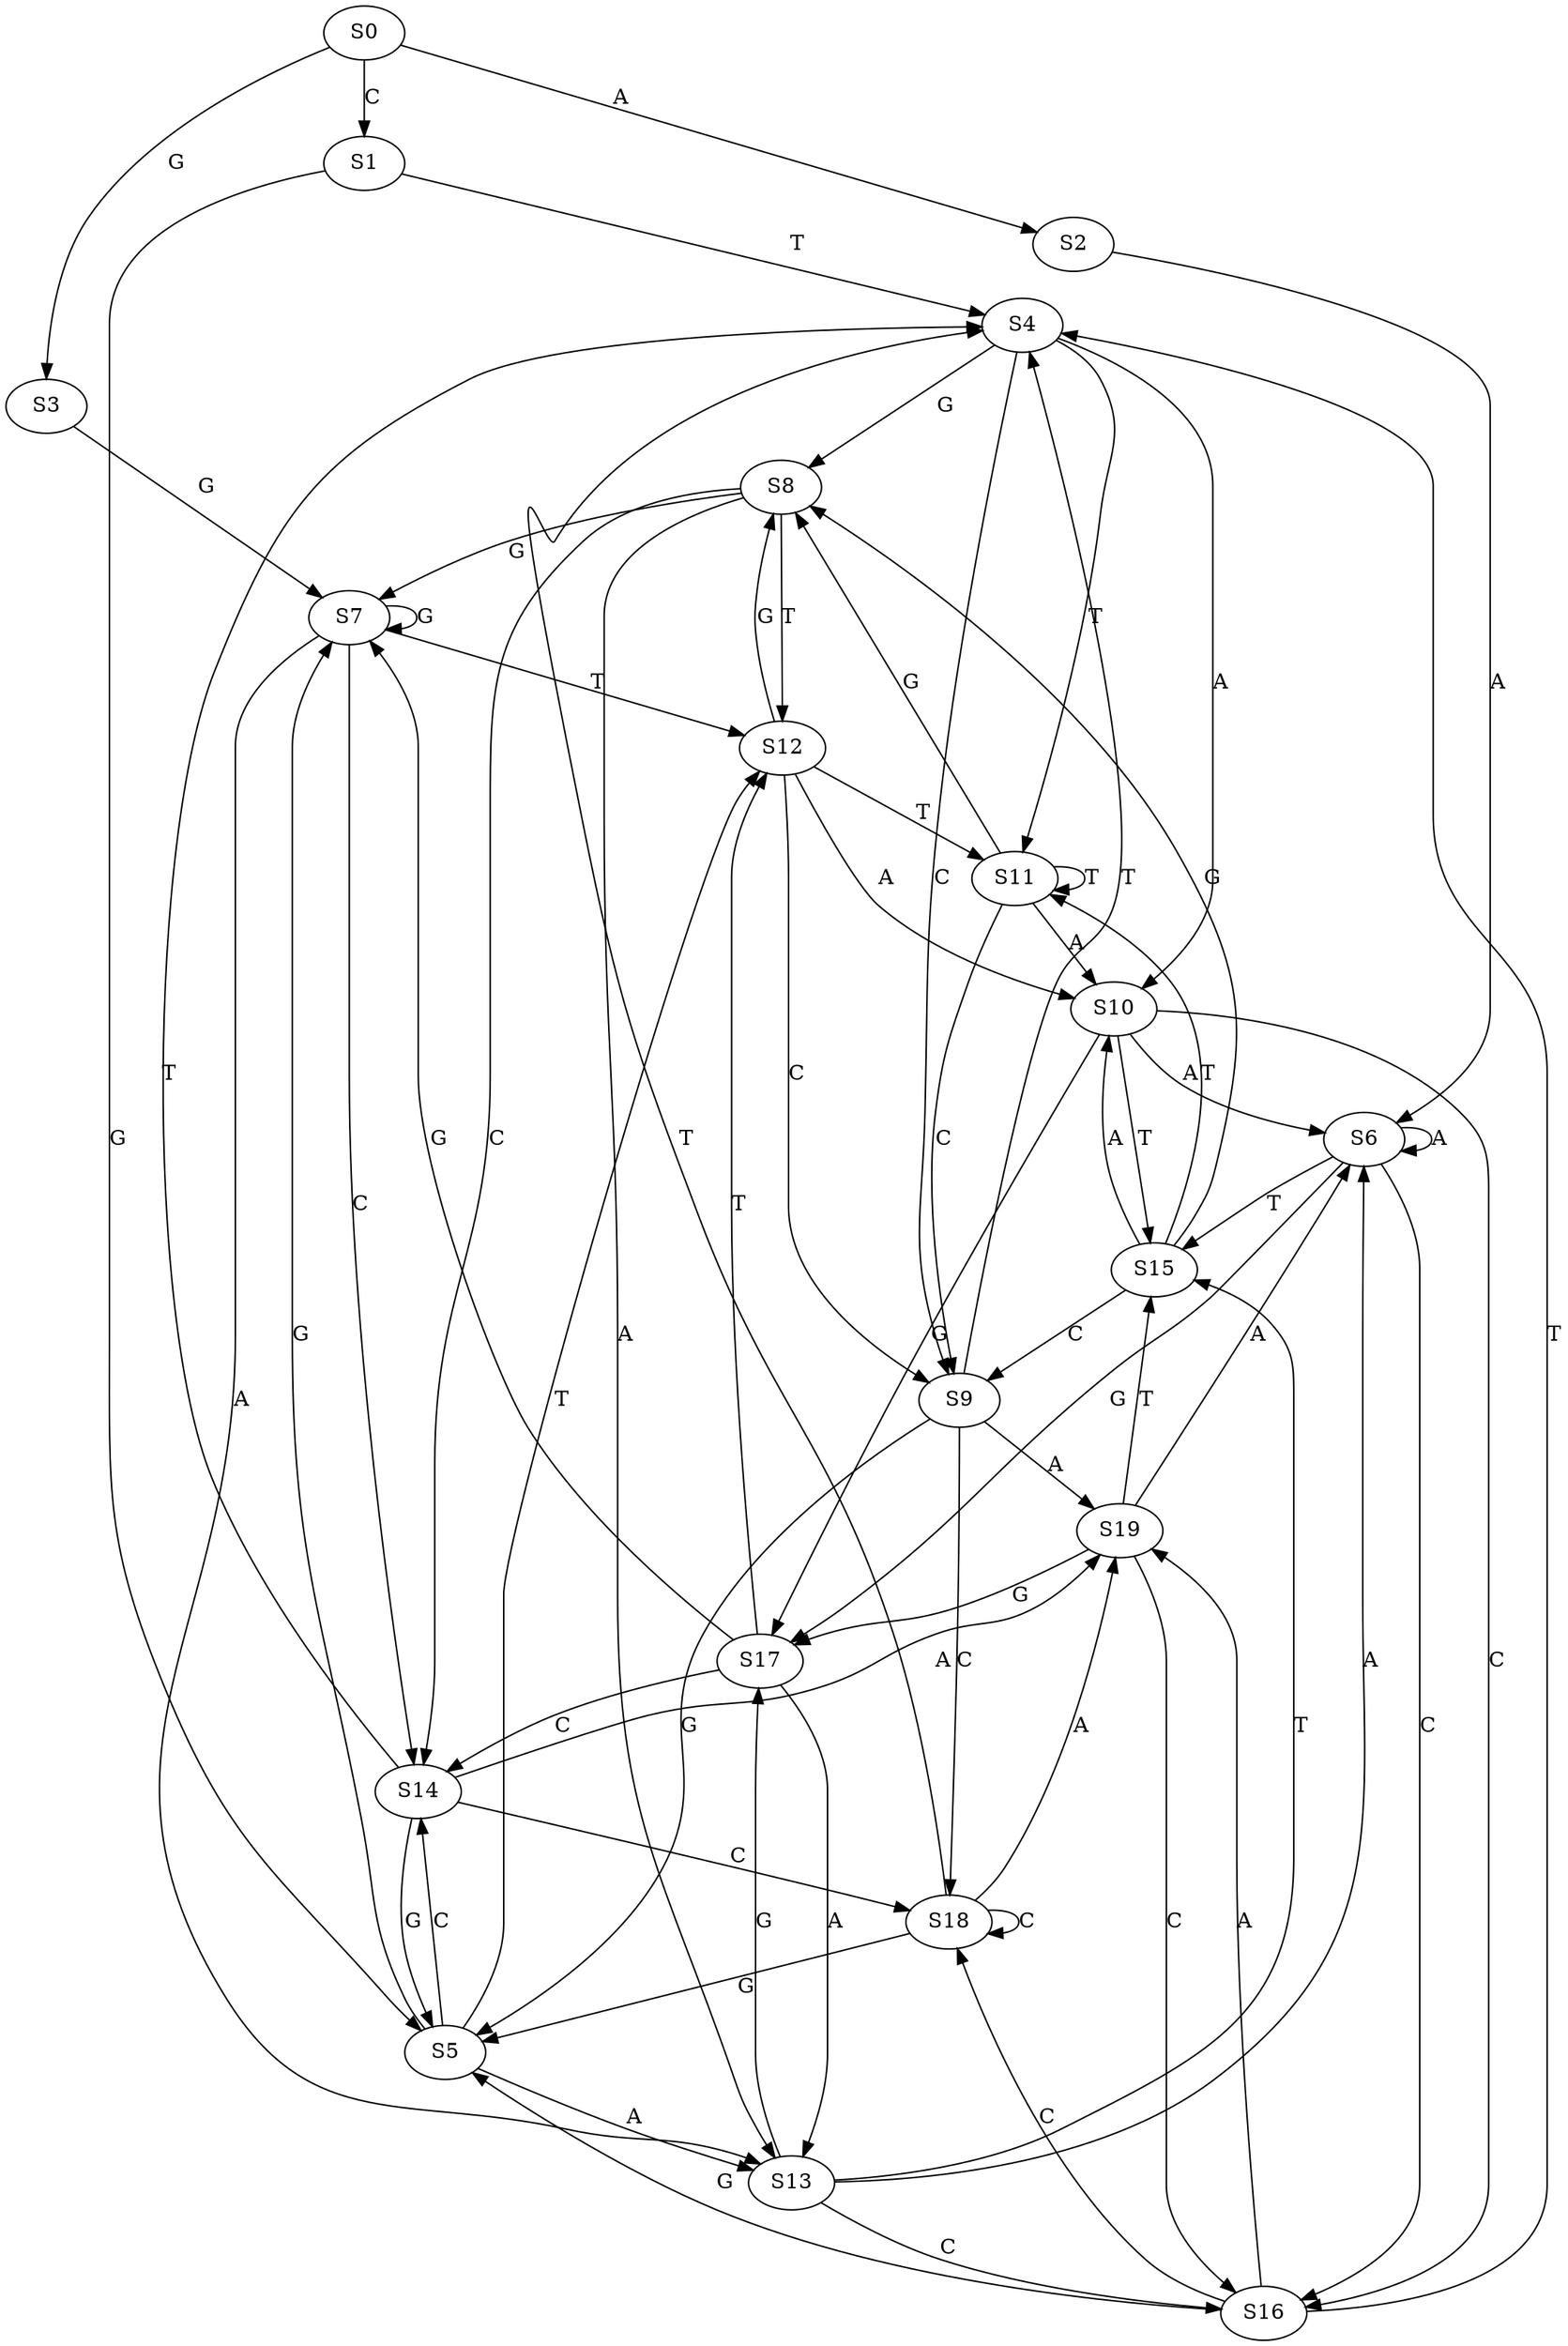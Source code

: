 strict digraph  {
	S0 -> S1 [ label = C ];
	S0 -> S2 [ label = A ];
	S0 -> S3 [ label = G ];
	S1 -> S4 [ label = T ];
	S1 -> S5 [ label = G ];
	S2 -> S6 [ label = A ];
	S3 -> S7 [ label = G ];
	S4 -> S8 [ label = G ];
	S4 -> S9 [ label = C ];
	S4 -> S10 [ label = A ];
	S4 -> S11 [ label = T ];
	S5 -> S7 [ label = G ];
	S5 -> S12 [ label = T ];
	S5 -> S13 [ label = A ];
	S5 -> S14 [ label = C ];
	S6 -> S15 [ label = T ];
	S6 -> S16 [ label = C ];
	S6 -> S17 [ label = G ];
	S6 -> S6 [ label = A ];
	S7 -> S13 [ label = A ];
	S7 -> S12 [ label = T ];
	S7 -> S7 [ label = G ];
	S7 -> S14 [ label = C ];
	S8 -> S13 [ label = A ];
	S8 -> S12 [ label = T ];
	S8 -> S14 [ label = C ];
	S8 -> S7 [ label = G ];
	S9 -> S4 [ label = T ];
	S9 -> S5 [ label = G ];
	S9 -> S18 [ label = C ];
	S9 -> S19 [ label = A ];
	S10 -> S17 [ label = G ];
	S10 -> S15 [ label = T ];
	S10 -> S6 [ label = A ];
	S10 -> S16 [ label = C ];
	S11 -> S9 [ label = C ];
	S11 -> S8 [ label = G ];
	S11 -> S11 [ label = T ];
	S11 -> S10 [ label = A ];
	S12 -> S10 [ label = A ];
	S12 -> S9 [ label = C ];
	S12 -> S8 [ label = G ];
	S12 -> S11 [ label = T ];
	S13 -> S17 [ label = G ];
	S13 -> S6 [ label = A ];
	S13 -> S16 [ label = C ];
	S13 -> S15 [ label = T ];
	S14 -> S18 [ label = C ];
	S14 -> S4 [ label = T ];
	S14 -> S5 [ label = G ];
	S14 -> S19 [ label = A ];
	S15 -> S10 [ label = A ];
	S15 -> S9 [ label = C ];
	S15 -> S11 [ label = T ];
	S15 -> S8 [ label = G ];
	S16 -> S19 [ label = A ];
	S16 -> S4 [ label = T ];
	S16 -> S18 [ label = C ];
	S16 -> S5 [ label = G ];
	S17 -> S12 [ label = T ];
	S17 -> S7 [ label = G ];
	S17 -> S13 [ label = A ];
	S17 -> S14 [ label = C ];
	S18 -> S5 [ label = G ];
	S18 -> S18 [ label = C ];
	S18 -> S19 [ label = A ];
	S18 -> S4 [ label = T ];
	S19 -> S17 [ label = G ];
	S19 -> S15 [ label = T ];
	S19 -> S16 [ label = C ];
	S19 -> S6 [ label = A ];
}
